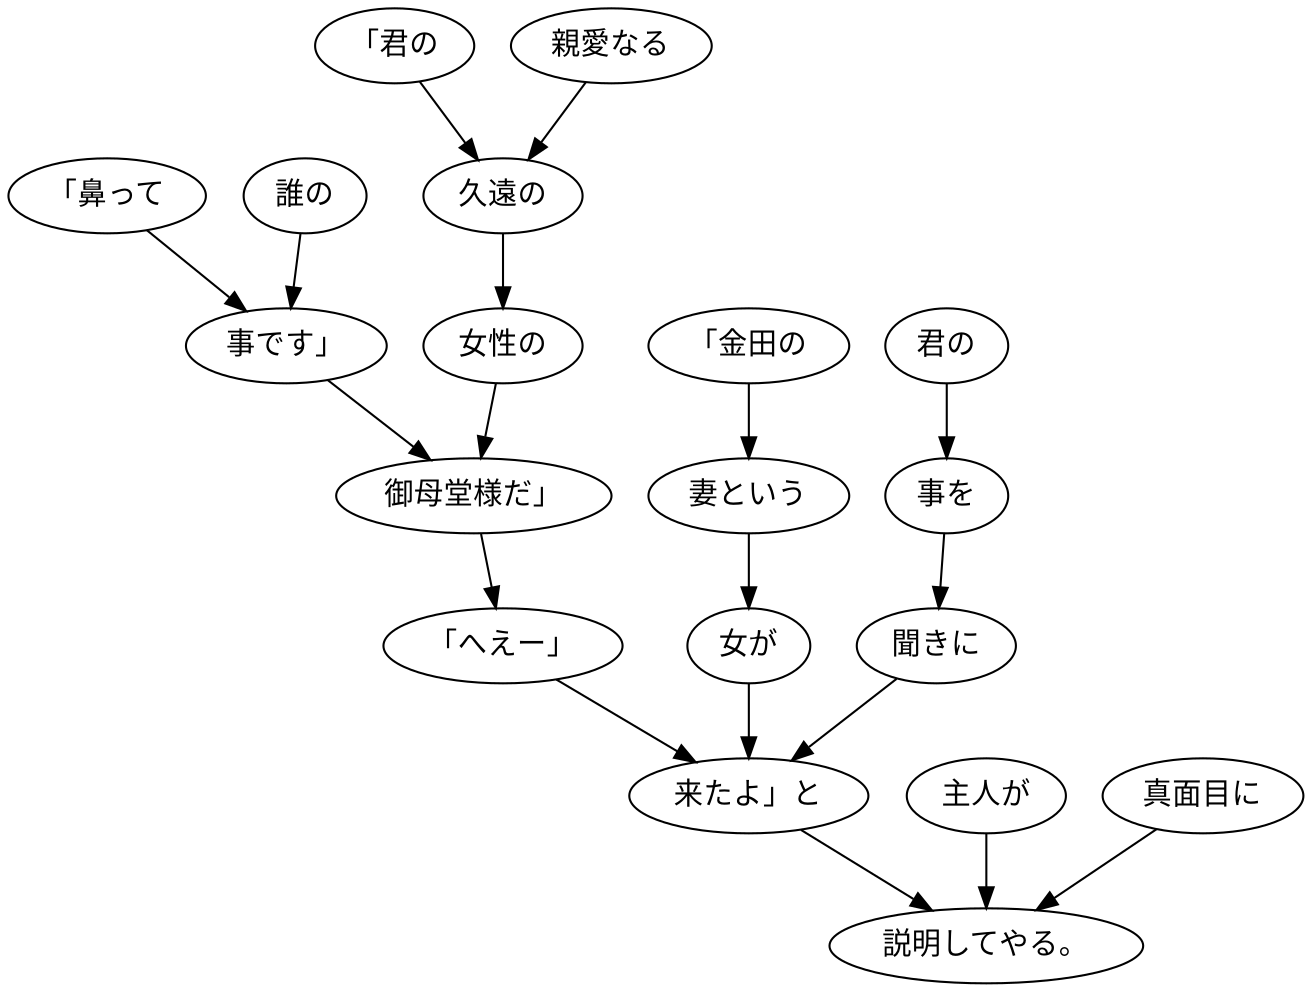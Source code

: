 digraph graph1947 {
	node0 [label="「鼻って"];
	node1 [label="誰の"];
	node2 [label="事です」"];
	node3 [label="「君の"];
	node4 [label="親愛なる"];
	node5 [label="久遠の"];
	node6 [label="女性の"];
	node7 [label="御母堂様だ」"];
	node8 [label="「へえー」"];
	node9 [label="「金田の"];
	node10 [label="妻という"];
	node11 [label="女が"];
	node12 [label="君の"];
	node13 [label="事を"];
	node14 [label="聞きに"];
	node15 [label="来たよ」と"];
	node16 [label="主人が"];
	node17 [label="真面目に"];
	node18 [label="説明してやる。"];
	node0 -> node2;
	node1 -> node2;
	node2 -> node7;
	node3 -> node5;
	node4 -> node5;
	node5 -> node6;
	node6 -> node7;
	node7 -> node8;
	node8 -> node15;
	node9 -> node10;
	node10 -> node11;
	node11 -> node15;
	node12 -> node13;
	node13 -> node14;
	node14 -> node15;
	node15 -> node18;
	node16 -> node18;
	node17 -> node18;
}
